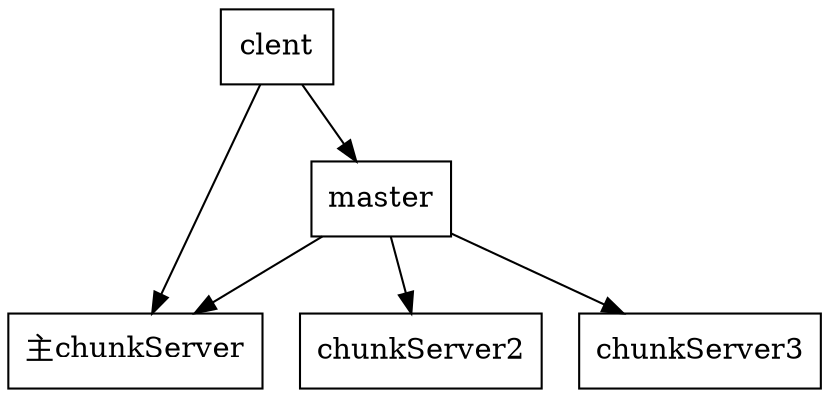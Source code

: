 digraph gfsSystem {
    node [shape = record];
   

    master->主chunkServer
    clent->master
    clent->主chunkServer
    master->chunkServer2
    master->chunkServer3
}
